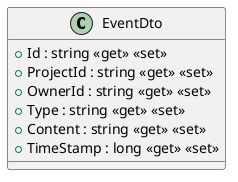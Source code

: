 @startuml
class EventDto {
    + Id : string <<get>> <<set>>
    + ProjectId : string <<get>> <<set>>
    + OwnerId : string <<get>> <<set>>
    + Type : string <<get>> <<set>>
    + Content : string <<get>> <<set>>
    + TimeStamp : long <<get>> <<set>>
}
@enduml
